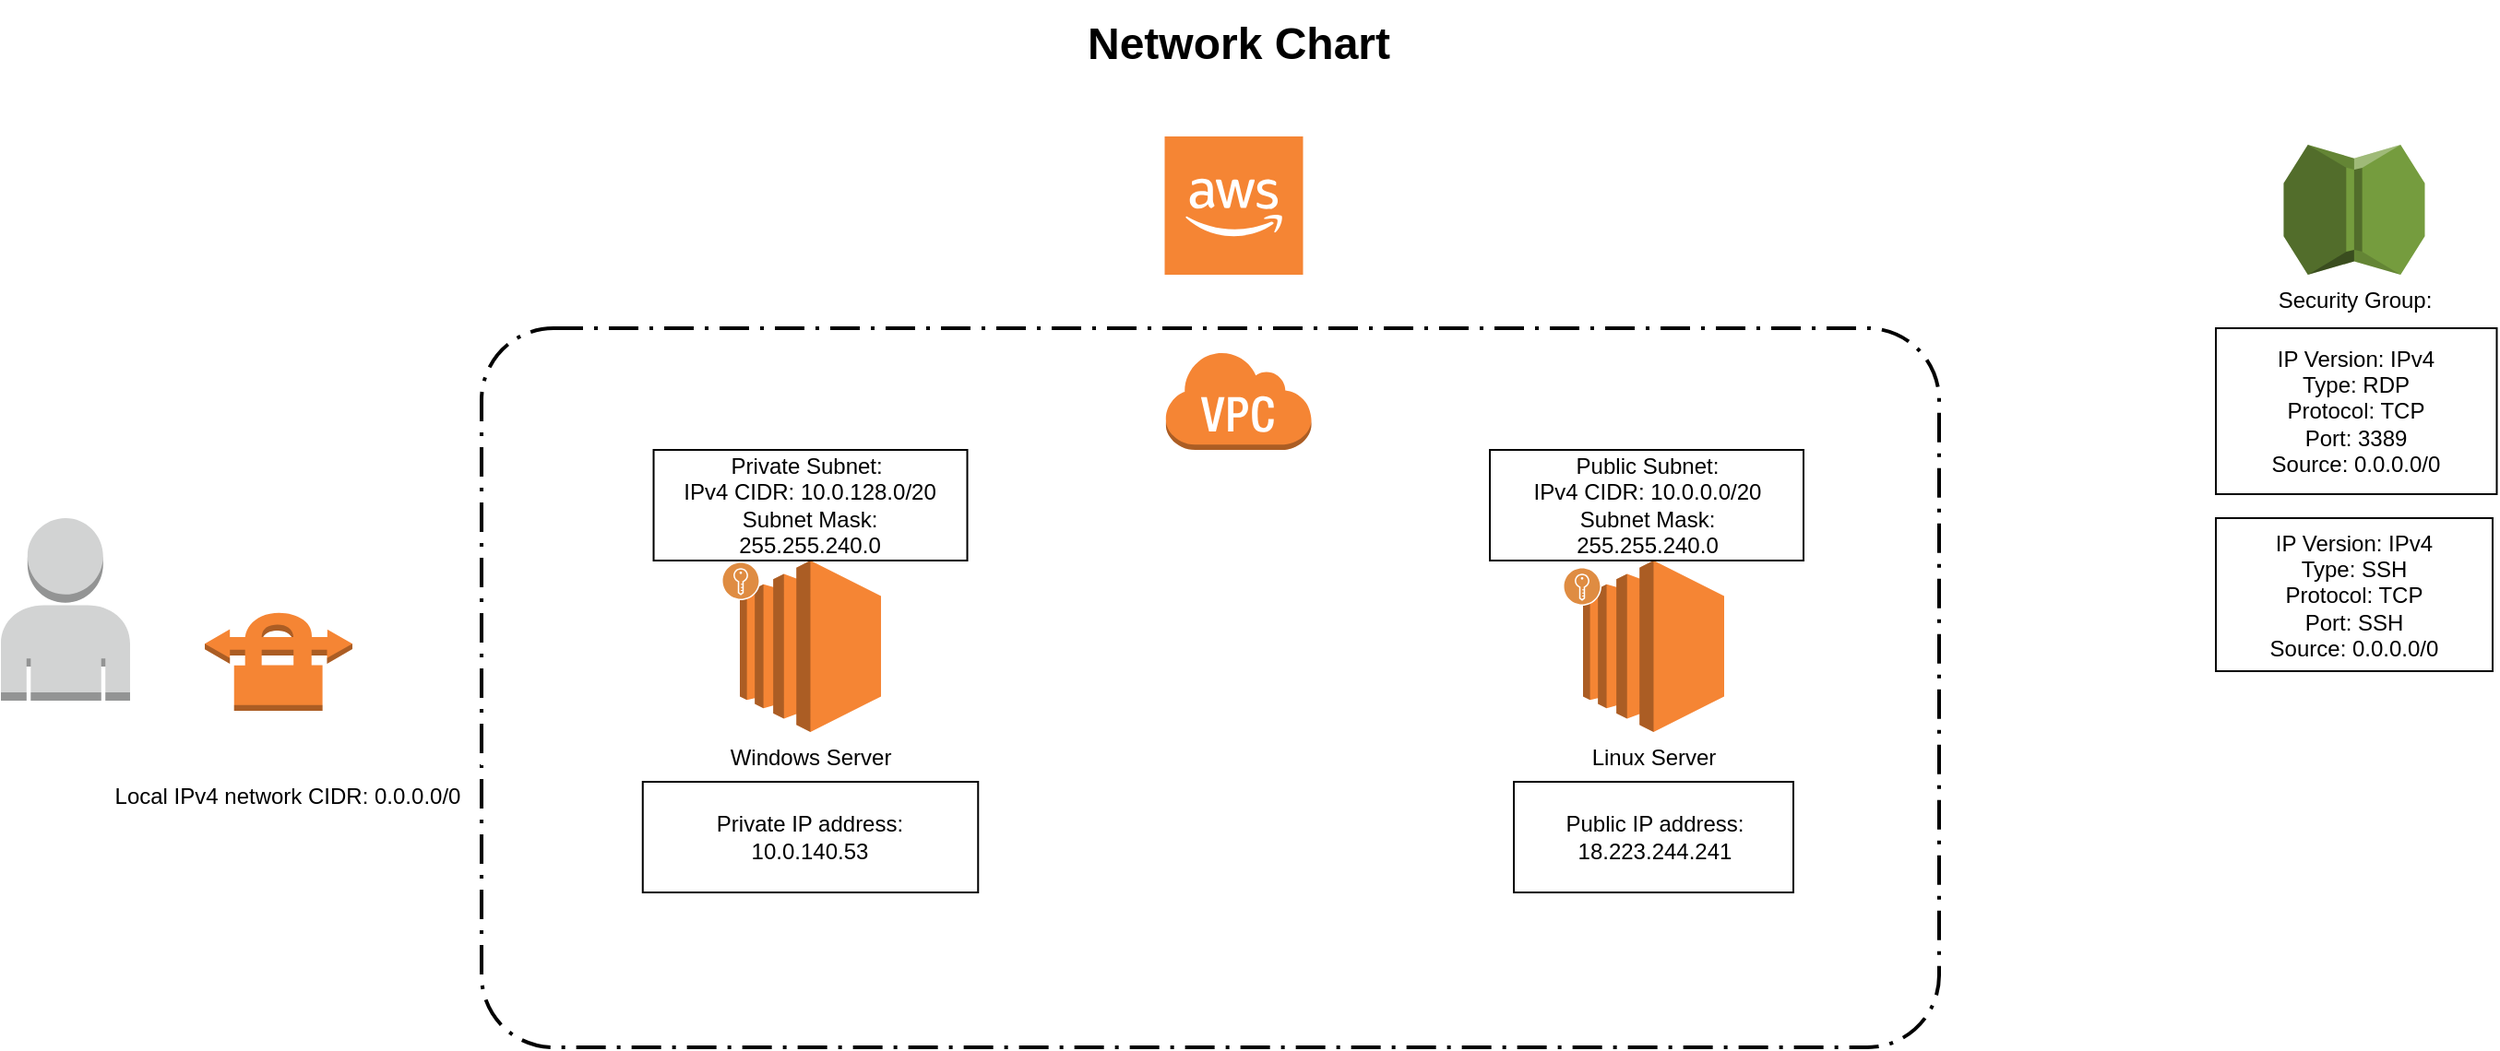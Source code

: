 <mxfile version="21.3.2" type="google">
  <diagram name="Page-1" id="bd83a815-5ea8-2e97-e5ec-87c9f400f2fa">
    <mxGraphModel grid="0" page="1" gridSize="10" guides="1" tooltips="1" connect="1" arrows="1" fold="1" pageScale="1.5" pageWidth="1169" pageHeight="826" background="none" math="0" shadow="0">
      <root>
        <mxCell id="0" style=";html=1;" />
        <mxCell id="1" style=";html=1;" parent="0" />
        <mxCell id="1516e18e63f93b96-3" value="Network Chart" style="text;strokeColor=none;fillColor=none;html=1;fontSize=24;fontStyle=1;verticalAlign=middle;align=center;rounded=0;shadow=1;" vertex="1" parent="1">
          <mxGeometry x="300" y="20" width="780" height="40" as="geometry" />
        </mxCell>
        <mxCell id="FGBgcHPJgdOIr-h83NGk-4" value="" style="rounded=1;arcSize=10;dashed=1;fillColor=none;gradientColor=none;dashPattern=8 3 1 3;strokeWidth=2;" vertex="1" parent="1">
          <mxGeometry x="280" y="194" width="790" height="390" as="geometry" />
        </mxCell>
        <mxCell id="FGBgcHPJgdOIr-h83NGk-1" value="Windows Server" style="outlineConnect=0;dashed=0;verticalLabelPosition=bottom;verticalAlign=top;align=center;html=1;shape=mxgraph.aws3.ec2;fillColor=#F58534;gradientColor=none;rotation=0;" vertex="1" parent="1">
          <mxGeometry x="420.01" y="320" width="76.5" height="93" as="geometry" />
        </mxCell>
        <mxCell id="FGBgcHPJgdOIr-h83NGk-3" value="&lt;font color=&quot;#ffffff&quot;&gt;VPC ID: vpc-0dcf4c6c20e5d0f7d&lt;br&gt;&lt;/font&gt;&lt;div style=&quot;font-size: 14px; line-height: var(--font-body-m-line-height-i7xxvv, 22px); font-family: &amp;quot;Amazon Ember&amp;quot;, &amp;quot;Helvetica Neue&amp;quot;, Roboto, Arial, sans-serif; -webkit-font-smoothing: auto; margin-bottom: var(--space-scaled-xxxs-b6dm8t, 2px);&quot; class=&quot;awsui_root_18wu0_1tu1m_93 awsui_box_18wu0_1tu1m_207 awsui_key-label-variant_18wu0_1tu1m_303 awsui_color-default_18wu0_1tu1m_207 awsui_font-size-default_18wu0_1tu1m_223 awsui_font-weight-default_18wu0_1tu1m_263&quot; data-testid=&quot;column-name&quot;&gt;&lt;font color=&quot;#ffffff&quot;&gt;IPv4 CIDR:&lt;/font&gt;&lt;/div&gt;&lt;div style=&quot;font-family: &amp;quot;Amazon Ember&amp;quot;, &amp;quot;Helvetica Neue&amp;quot;, Roboto, Arial, sans-serif; font-size: 14px;&quot; data-testid=&quot;column-value&quot;&gt;&lt;font color=&quot;#ffffff&quot;&gt;10.0.0.0/16&lt;/font&gt;&lt;/div&gt;" style="outlineConnect=0;dashed=0;verticalLabelPosition=bottom;verticalAlign=top;align=center;html=1;shape=mxgraph.aws3.virtual_private_cloud;fillColor=#F58534;gradientColor=none;" vertex="1" parent="1">
          <mxGeometry x="650.25" y="206" width="79.5" height="54" as="geometry" />
        </mxCell>
        <mxCell id="FGBgcHPJgdOIr-h83NGk-5" value="Linux Server" style="outlineConnect=0;dashed=0;verticalLabelPosition=bottom;verticalAlign=top;align=center;html=1;shape=mxgraph.aws3.ec2;fillColor=#F58534;gradientColor=none;" vertex="1" parent="1">
          <mxGeometry x="877" y="320" width="76.5" height="93" as="geometry" />
        </mxCell>
        <mxCell id="FGBgcHPJgdOIr-h83NGk-6" value="" style="outlineConnect=0;dashed=0;verticalLabelPosition=bottom;verticalAlign=top;align=center;html=1;shape=mxgraph.aws3.cloud_2;fillColor=#F58534;gradientColor=none;direction=east;" vertex="1" parent="1">
          <mxGeometry x="650.25" y="90" width="75" height="75" as="geometry" />
        </mxCell>
        <mxCell id="FGBgcHPJgdOIr-h83NGk-7" value="" style="outlineConnect=0;dashed=0;verticalLabelPosition=bottom;verticalAlign=top;align=center;html=1;shape=mxgraph.aws3.user;fillColor=#D2D3D3;gradientColor=none;" vertex="1" parent="1">
          <mxGeometry x="19.5" y="297" width="70" height="99" as="geometry" />
        </mxCell>
        <mxCell id="FGBgcHPJgdOIr-h83NGk-8" value="&lt;div style=&quot;font-size: 14px; line-height: 2rem; margin-bottom: 0.5rem; font-family: &amp;quot;Amazon Ember&amp;quot;, &amp;quot;Helvetica Neue&amp;quot;, Roboto, Arial, sans-serif;&quot; class=&quot;awsui-util-label&quot;&gt;&lt;font color=&quot;#ffffff&quot;&gt;Customer gateway address:18.218.111.144&lt;/font&gt;&lt;/div&gt;" style="outlineConnect=0;dashed=0;verticalLabelPosition=bottom;verticalAlign=top;align=center;html=1;shape=mxgraph.aws3.vpn_connection;fillColor=#F58534;gradientColor=none;" vertex="1" parent="1">
          <mxGeometry x="130" y="347" width="80" height="54.5" as="geometry" />
        </mxCell>
        <mxCell id="FGBgcHPJgdOIr-h83NGk-9" value="&lt;font color=&quot;#ffffff&quot;&gt;&lt;br&gt;&lt;/font&gt;&lt;div style=&quot;font-size: 14px; line-height: 2rem; margin-bottom: 0.5rem; font-family: &amp;quot;Amazon Ember&amp;quot;, &amp;quot;Helvetica Neue&amp;quot;, Roboto, Arial, sans-serif; font-style: normal; font-variant-ligatures: normal; font-variant-caps: normal; font-weight: 400; letter-spacing: normal; orphans: 2; text-align: start; text-indent: 0px; text-transform: none; widows: 2; word-spacing: 0px; -webkit-text-stroke-width: 0px; text-decoration-thickness: initial; text-decoration-style: initial; text-decoration-color: initial;&quot; class=&quot;awsui-util-label&quot;&gt;&lt;font color=&quot;#ffffff&quot;&gt;Type:&amp;nbsp;ipsec.1&lt;/font&gt;&lt;/div&gt;" style="text;html=1;strokeColor=none;fillColor=none;align=center;verticalAlign=middle;whiteSpace=wrap;rounded=0;" vertex="1" parent="1">
          <mxGeometry x="89.5" y="307" width="161" height="54" as="geometry" />
        </mxCell>
        <mxCell id="FGBgcHPJgdOIr-h83NGk-10" value="Local IPv4 network CIDR: 0.0.0.0/0" style="text;html=1;strokeColor=none;fillColor=none;align=center;verticalAlign=middle;whiteSpace=wrap;rounded=0;" vertex="1" parent="1">
          <mxGeometry x="70" y="433" width="210" height="30" as="geometry" />
        </mxCell>
        <mxCell id="Y73Q3IdRS6PUJPvrydgP-1" value="Private Subnet:&amp;nbsp;&lt;br&gt;IPv4 CIDR:&amp;nbsp;10.0.128.0/20&lt;br&gt;Subnet Mask:&lt;br&gt;255.255.240.0" style="rounded=0;whiteSpace=wrap;html=1;" vertex="1" parent="1">
          <mxGeometry x="373.26" y="260" width="170" height="60" as="geometry" />
        </mxCell>
        <mxCell id="Y73Q3IdRS6PUJPvrydgP-2" value="Public Subnet:&lt;br&gt;IPv4 CIDR: 10.0.0.0/20&lt;br&gt;Subnet Mask:&lt;br style=&quot;border-color: var(--border-color);&quot;&gt;255.255.240.0" style="rounded=0;whiteSpace=wrap;html=1;" vertex="1" parent="1">
          <mxGeometry x="826.5" y="260" width="170" height="60" as="geometry" />
        </mxCell>
        <mxCell id="Y73Q3IdRS6PUJPvrydgP-3" value="" style="sketch=0;pointerEvents=1;shadow=0;dashed=0;html=1;strokeColor=none;fillColor=#DF8C42;labelPosition=center;verticalLabelPosition=bottom;verticalAlign=top;align=center;outlineConnect=0;shape=mxgraph.veeam2.encrypted;" vertex="1" parent="1">
          <mxGeometry x="866" y="323.5" width="21" height="21" as="geometry" />
        </mxCell>
        <mxCell id="Y73Q3IdRS6PUJPvrydgP-4" value="" style="sketch=0;pointerEvents=1;shadow=0;dashed=0;html=1;strokeColor=none;fillColor=#DF8C42;labelPosition=center;verticalLabelPosition=bottom;verticalAlign=top;align=center;outlineConnect=0;shape=mxgraph.veeam2.encrypted;" vertex="1" parent="1">
          <mxGeometry x="410" y="320.5" width="21" height="21" as="geometry" />
        </mxCell>
        <mxCell id="Y73Q3IdRS6PUJPvrydgP-5" value="Private IP address:&lt;br&gt;10.0.140.53" style="rounded=0;whiteSpace=wrap;html=1;" vertex="1" parent="1">
          <mxGeometry x="367.38" y="440" width="181.75" height="60" as="geometry" />
        </mxCell>
        <mxCell id="Y73Q3IdRS6PUJPvrydgP-6" value="Security Group:" style="outlineConnect=0;dashed=0;verticalLabelPosition=bottom;verticalAlign=top;align=center;html=1;shape=mxgraph.aws3.shield;fillColor=#759C3E;gradientColor=none;" vertex="1" parent="1">
          <mxGeometry x="1256.75" y="94.5" width="76.5" height="70.5" as="geometry" />
        </mxCell>
        <mxCell id="Y73Q3IdRS6PUJPvrydgP-7" value="IP Version: IPv4&lt;br&gt;Type: RDP&lt;br&gt;Protocol: TCP&lt;br&gt;Port: 3389&lt;br&gt;Source: 0.0.0.0/0" style="rounded=0;whiteSpace=wrap;html=1;" vertex="1" parent="1">
          <mxGeometry x="1220" y="194" width="152.25" height="90" as="geometry" />
        </mxCell>
        <mxCell id="Y73Q3IdRS6PUJPvrydgP-9" value="Public IP address:&lt;br&gt;18.223.244.241" style="rounded=0;whiteSpace=wrap;html=1;" vertex="1" parent="1">
          <mxGeometry x="839.5" y="440" width="151.5" height="60" as="geometry" />
        </mxCell>
        <mxCell id="Y73Q3IdRS6PUJPvrydgP-10" value="IP Version: IPv4&lt;br&gt;Type: SSH&lt;br&gt;Protocol: TCP&lt;br&gt;Port: SSH&lt;br&gt;Source: 0.0.0.0/0" style="rounded=0;whiteSpace=wrap;html=1;" vertex="1" parent="1">
          <mxGeometry x="1220" y="297" width="150" height="83" as="geometry" />
        </mxCell>
      </root>
    </mxGraphModel>
  </diagram>
</mxfile>
